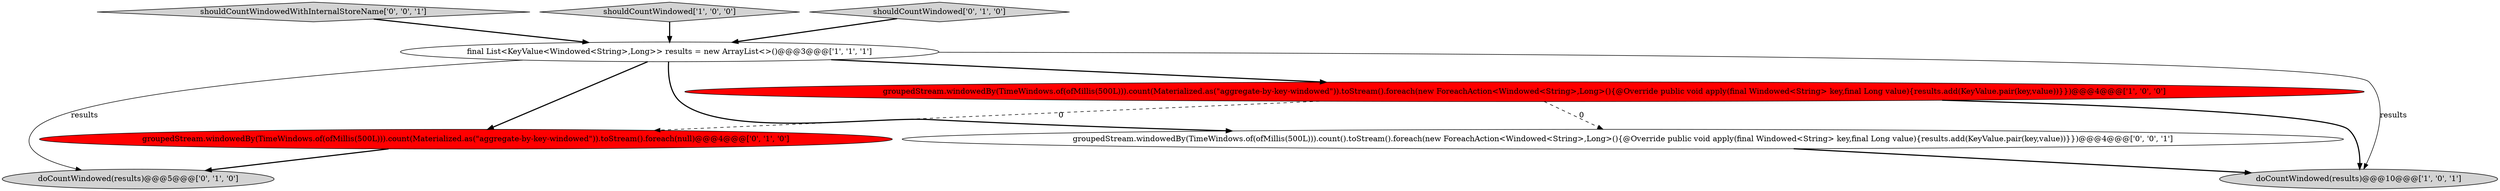 digraph {
4 [style = filled, label = "groupedStream.windowedBy(TimeWindows.of(ofMillis(500L))).count(Materialized.as(\"aggregate-by-key-windowed\")).toStream().foreach(null)@@@4@@@['0', '1', '0']", fillcolor = red, shape = ellipse image = "AAA1AAABBB2BBB"];
6 [style = filled, label = "doCountWindowed(results)@@@5@@@['0', '1', '0']", fillcolor = lightgray, shape = ellipse image = "AAA0AAABBB2BBB"];
7 [style = filled, label = "shouldCountWindowedWithInternalStoreName['0', '0', '1']", fillcolor = lightgray, shape = diamond image = "AAA0AAABBB3BBB"];
0 [style = filled, label = "doCountWindowed(results)@@@10@@@['1', '0', '1']", fillcolor = lightgray, shape = ellipse image = "AAA0AAABBB1BBB"];
8 [style = filled, label = "groupedStream.windowedBy(TimeWindows.of(ofMillis(500L))).count().toStream().foreach(new ForeachAction<Windowed<String>,Long>(){@Override public void apply(final Windowed<String> key,final Long value){results.add(KeyValue.pair(key,value))}})@@@4@@@['0', '0', '1']", fillcolor = white, shape = ellipse image = "AAA0AAABBB3BBB"];
1 [style = filled, label = "shouldCountWindowed['1', '0', '0']", fillcolor = lightgray, shape = diamond image = "AAA0AAABBB1BBB"];
3 [style = filled, label = "groupedStream.windowedBy(TimeWindows.of(ofMillis(500L))).count(Materialized.as(\"aggregate-by-key-windowed\")).toStream().foreach(new ForeachAction<Windowed<String>,Long>(){@Override public void apply(final Windowed<String> key,final Long value){results.add(KeyValue.pair(key,value))}})@@@4@@@['1', '0', '0']", fillcolor = red, shape = ellipse image = "AAA1AAABBB1BBB"];
2 [style = filled, label = "final List<KeyValue<Windowed<String>,Long>> results = new ArrayList<>()@@@3@@@['1', '1', '1']", fillcolor = white, shape = ellipse image = "AAA0AAABBB1BBB"];
5 [style = filled, label = "shouldCountWindowed['0', '1', '0']", fillcolor = lightgray, shape = diamond image = "AAA0AAABBB2BBB"];
8->0 [style = bold, label=""];
3->8 [style = dashed, label="0"];
5->2 [style = bold, label=""];
1->2 [style = bold, label=""];
2->0 [style = solid, label="results"];
3->4 [style = dashed, label="0"];
2->4 [style = bold, label=""];
4->6 [style = bold, label=""];
7->2 [style = bold, label=""];
2->6 [style = solid, label="results"];
3->0 [style = bold, label=""];
2->3 [style = bold, label=""];
2->8 [style = bold, label=""];
}
